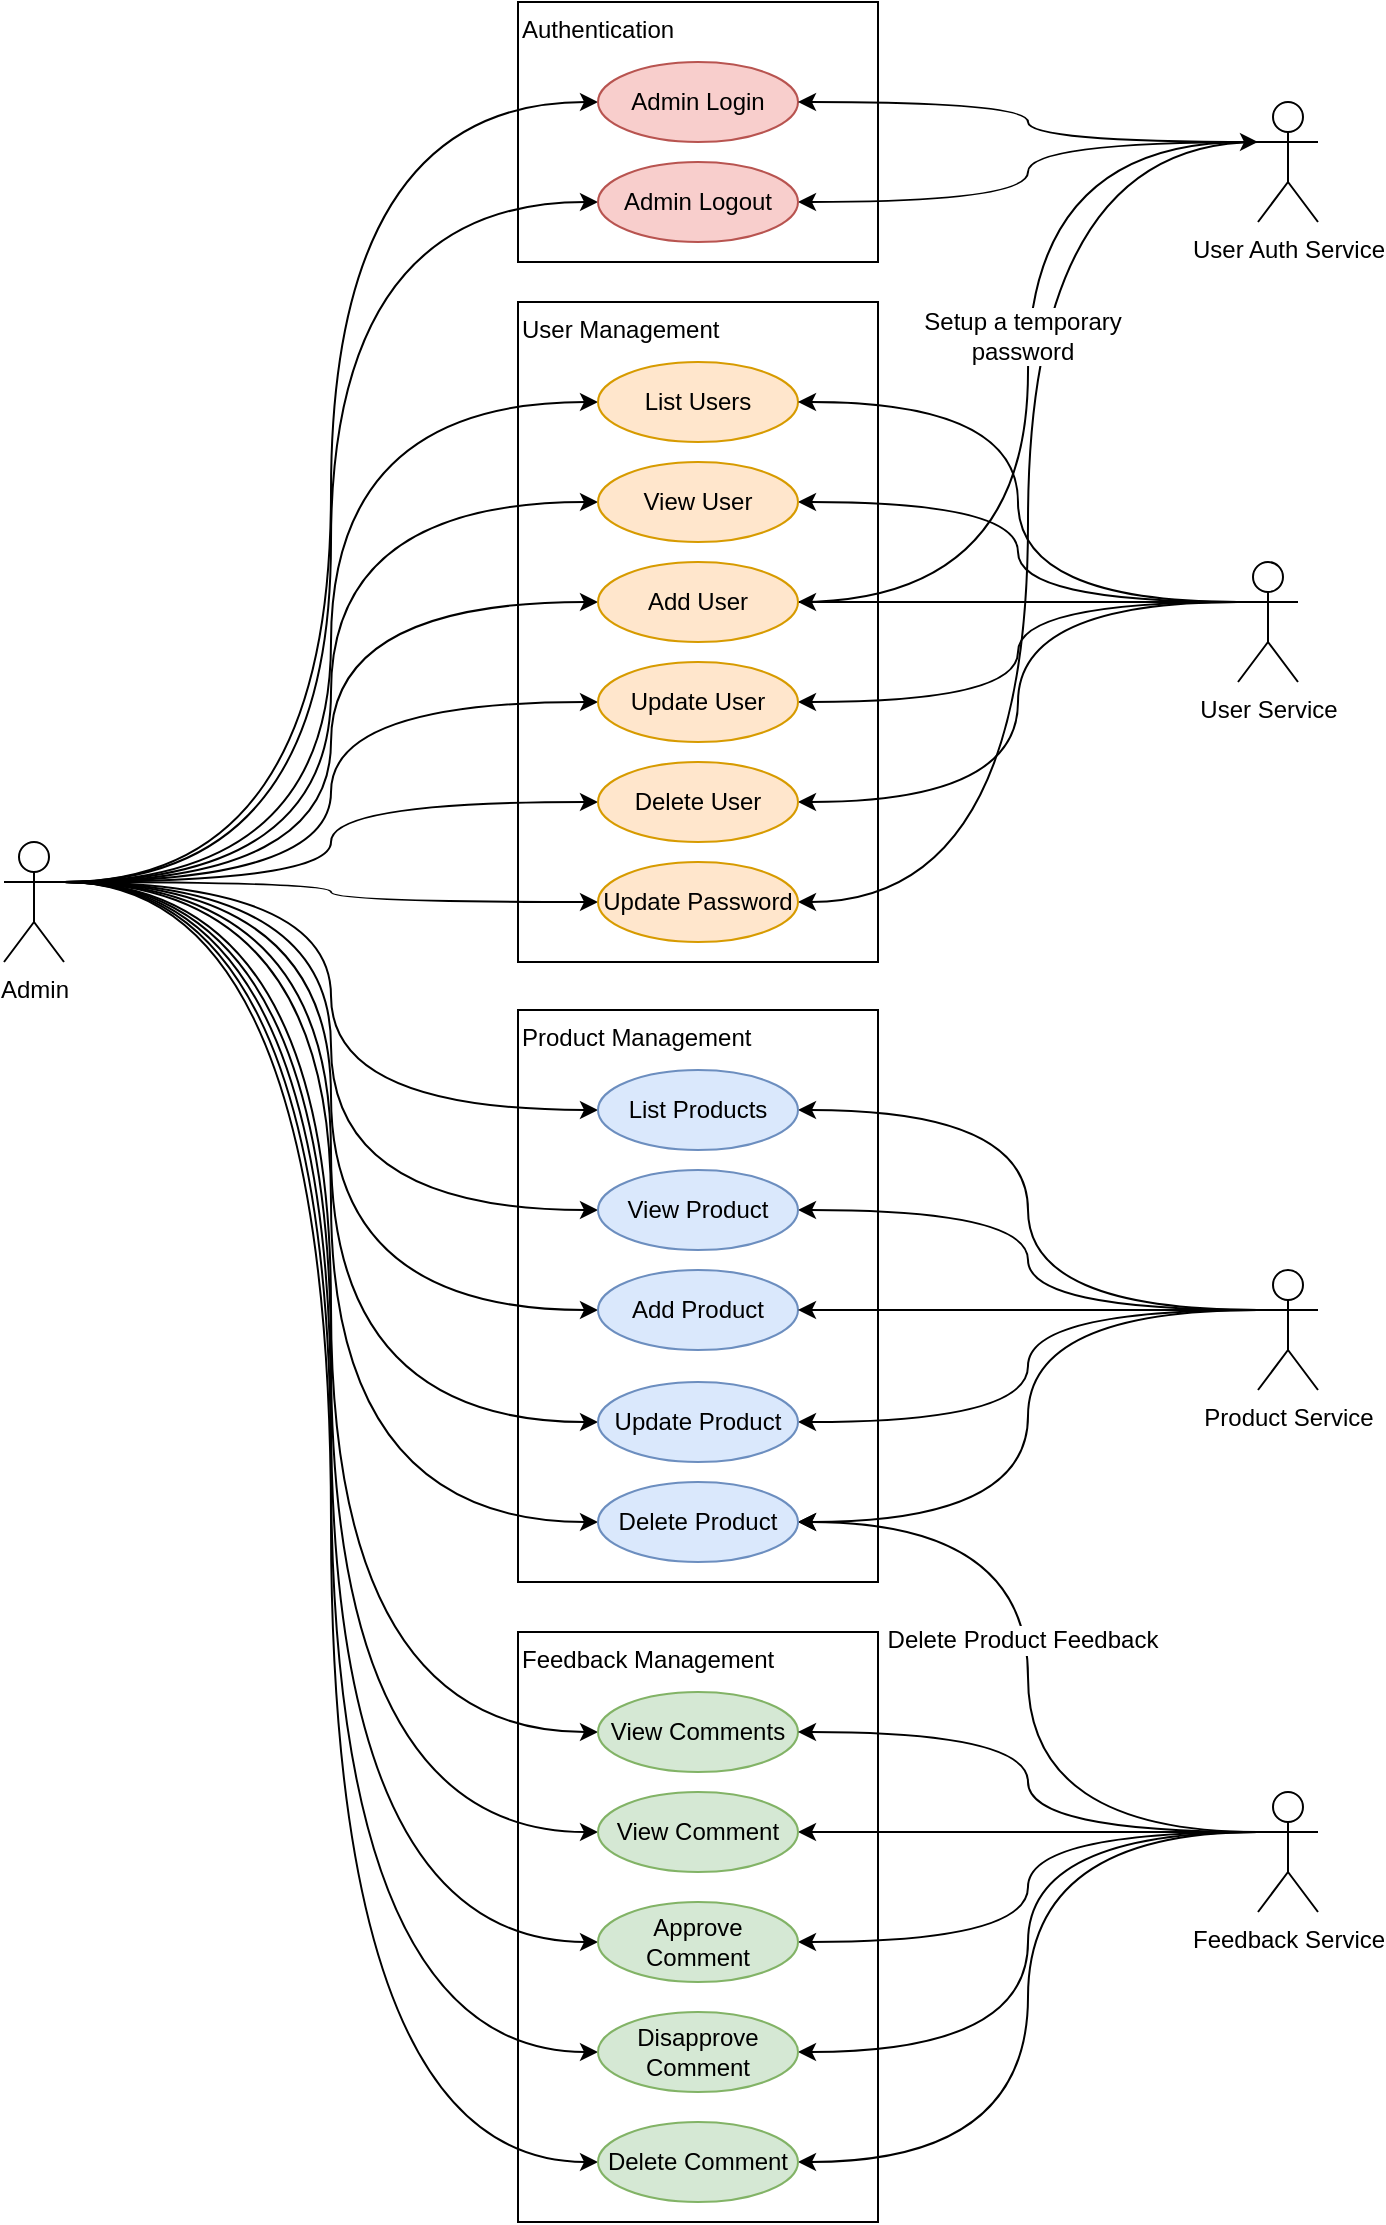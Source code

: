 <mxfile version="10.6.3" type="device"><diagram id="sW77UXgizzEyy9JUMjA0" name="Page-1"><mxGraphModel dx="1343" dy="776" grid="1" gridSize="10" guides="1" tooltips="1" connect="1" arrows="1" fold="1" page="1" pageScale="1" pageWidth="827" pageHeight="1169" math="0" shadow="0"><root><mxCell id="0"/><mxCell id="1" parent="0"/><mxCell id="zVOQGfMeuC_iqOV2cmCH-13" value="Feedback Management" style="rounded=0;whiteSpace=wrap;html=1;align=left;verticalAlign=top;" parent="1" vertex="1"><mxGeometry x="297" y="855" width="180" height="295" as="geometry"/></mxCell><mxCell id="zVOQGfMeuC_iqOV2cmCH-12" value="Product Management" style="rounded=0;whiteSpace=wrap;html=1;align=left;verticalAlign=top;" parent="1" vertex="1"><mxGeometry x="297" y="544" width="180" height="286" as="geometry"/></mxCell><mxCell id="zVOQGfMeuC_iqOV2cmCH-11" value="User Management" style="rounded=0;whiteSpace=wrap;html=1;align=left;verticalAlign=top;" parent="1" vertex="1"><mxGeometry x="297" y="190" width="180" height="330" as="geometry"/></mxCell><mxCell id="zVOQGfMeuC_iqOV2cmCH-10" value="Authentication&lt;div style=&quot;text-align: left&quot;&gt;&lt;/div&gt;" style="rounded=0;whiteSpace=wrap;html=1;align=left;verticalAlign=top;" parent="1" vertex="1"><mxGeometry x="297" y="40" width="180" height="130" as="geometry"/></mxCell><mxCell id="BiRqdjXjlVcTurzkouvx-4" style="edgeStyle=orthogonalEdgeStyle;orthogonalLoop=1;jettySize=auto;html=1;exitX=1;exitY=0.333;exitDx=0;exitDy=0;exitPerimeter=0;entryX=0;entryY=0.5;entryDx=0;entryDy=0;curved=1;" parent="1" source="BiRqdjXjlVcTurzkouvx-1" target="BiRqdjXjlVcTurzkouvx-2" edge="1"><mxGeometry relative="1" as="geometry"/></mxCell><mxCell id="BiRqdjXjlVcTurzkouvx-8" style="edgeStyle=orthogonalEdgeStyle;curved=1;orthogonalLoop=1;jettySize=auto;html=1;exitX=1;exitY=0.333;exitDx=0;exitDy=0;exitPerimeter=0;entryX=0;entryY=0.5;entryDx=0;entryDy=0;" parent="1" source="BiRqdjXjlVcTurzkouvx-1" target="BiRqdjXjlVcTurzkouvx-6" edge="1"><mxGeometry relative="1" as="geometry"/></mxCell><mxCell id="BiRqdjXjlVcTurzkouvx-11" style="edgeStyle=orthogonalEdgeStyle;curved=1;orthogonalLoop=1;jettySize=auto;html=1;exitX=1;exitY=0.333;exitDx=0;exitDy=0;exitPerimeter=0;entryX=0;entryY=0.5;entryDx=0;entryDy=0;" parent="1" source="BiRqdjXjlVcTurzkouvx-1" target="BiRqdjXjlVcTurzkouvx-10" edge="1"><mxGeometry relative="1" as="geometry"/></mxCell><mxCell id="BiRqdjXjlVcTurzkouvx-15" style="edgeStyle=orthogonalEdgeStyle;curved=1;orthogonalLoop=1;jettySize=auto;html=1;exitX=1;exitY=0.333;exitDx=0;exitDy=0;exitPerimeter=0;entryX=0;entryY=0.5;entryDx=0;entryDy=0;" parent="1" source="BiRqdjXjlVcTurzkouvx-1" target="BiRqdjXjlVcTurzkouvx-14" edge="1"><mxGeometry relative="1" as="geometry"/></mxCell><mxCell id="BiRqdjXjlVcTurzkouvx-18" style="edgeStyle=orthogonalEdgeStyle;curved=1;orthogonalLoop=1;jettySize=auto;html=1;exitX=1;exitY=0.333;exitDx=0;exitDy=0;exitPerimeter=0;entryX=0;entryY=0.5;entryDx=0;entryDy=0;" parent="1" source="BiRqdjXjlVcTurzkouvx-1" target="BiRqdjXjlVcTurzkouvx-17" edge="1"><mxGeometry relative="1" as="geometry"/></mxCell><mxCell id="BiRqdjXjlVcTurzkouvx-21" style="edgeStyle=orthogonalEdgeStyle;curved=1;orthogonalLoop=1;jettySize=auto;html=1;exitX=1;exitY=0.333;exitDx=0;exitDy=0;exitPerimeter=0;entryX=0;entryY=0.5;entryDx=0;entryDy=0;" parent="1" source="BiRqdjXjlVcTurzkouvx-1" target="BiRqdjXjlVcTurzkouvx-20" edge="1"><mxGeometry relative="1" as="geometry"/></mxCell><mxCell id="BiRqdjXjlVcTurzkouvx-24" style="edgeStyle=orthogonalEdgeStyle;curved=1;orthogonalLoop=1;jettySize=auto;html=1;exitX=1;exitY=0.333;exitDx=0;exitDy=0;exitPerimeter=0;entryX=0;entryY=0.5;entryDx=0;entryDy=0;" parent="1" source="BiRqdjXjlVcTurzkouvx-1" target="BiRqdjXjlVcTurzkouvx-23" edge="1"><mxGeometry relative="1" as="geometry"/></mxCell><mxCell id="BiRqdjXjlVcTurzkouvx-28" style="edgeStyle=orthogonalEdgeStyle;curved=1;orthogonalLoop=1;jettySize=auto;html=1;exitX=1;exitY=0.333;exitDx=0;exitDy=0;exitPerimeter=0;entryX=0;entryY=0.5;entryDx=0;entryDy=0;" parent="1" source="BiRqdjXjlVcTurzkouvx-1" target="BiRqdjXjlVcTurzkouvx-27" edge="1"><mxGeometry relative="1" as="geometry"/></mxCell><mxCell id="BiRqdjXjlVcTurzkouvx-34" style="edgeStyle=orthogonalEdgeStyle;curved=1;orthogonalLoop=1;jettySize=auto;html=1;exitX=1;exitY=0.333;exitDx=0;exitDy=0;exitPerimeter=0;entryX=0;entryY=0.5;entryDx=0;entryDy=0;" parent="1" source="BiRqdjXjlVcTurzkouvx-1" target="BiRqdjXjlVcTurzkouvx-32" edge="1"><mxGeometry relative="1" as="geometry"/></mxCell><mxCell id="BiRqdjXjlVcTurzkouvx-35" style="edgeStyle=orthogonalEdgeStyle;curved=1;orthogonalLoop=1;jettySize=auto;html=1;exitX=1;exitY=0.333;exitDx=0;exitDy=0;exitPerimeter=0;entryX=0;entryY=0.5;entryDx=0;entryDy=0;" parent="1" source="BiRqdjXjlVcTurzkouvx-1" target="BiRqdjXjlVcTurzkouvx-33" edge="1"><mxGeometry relative="1" as="geometry"/></mxCell><mxCell id="BiRqdjXjlVcTurzkouvx-40" style="edgeStyle=orthogonalEdgeStyle;curved=1;orthogonalLoop=1;jettySize=auto;html=1;exitX=1;exitY=0.333;exitDx=0;exitDy=0;exitPerimeter=0;entryX=0;entryY=0.5;entryDx=0;entryDy=0;" parent="1" source="BiRqdjXjlVcTurzkouvx-1" target="BiRqdjXjlVcTurzkouvx-38" edge="1"><mxGeometry relative="1" as="geometry"/></mxCell><mxCell id="BiRqdjXjlVcTurzkouvx-45" style="edgeStyle=orthogonalEdgeStyle;curved=1;orthogonalLoop=1;jettySize=auto;html=1;exitX=1;exitY=0.333;exitDx=0;exitDy=0;exitPerimeter=0;entryX=0;entryY=0.5;entryDx=0;entryDy=0;" parent="1" source="BiRqdjXjlVcTurzkouvx-1" target="BiRqdjXjlVcTurzkouvx-44" edge="1"><mxGeometry relative="1" as="geometry"/></mxCell><mxCell id="zVOQGfMeuC_iqOV2cmCH-2" style="edgeStyle=orthogonalEdgeStyle;orthogonalLoop=1;jettySize=auto;html=1;exitX=1;exitY=0.333;exitDx=0;exitDy=0;exitPerimeter=0;entryX=0;entryY=0.5;entryDx=0;entryDy=0;curved=1;" parent="1" source="BiRqdjXjlVcTurzkouvx-1" target="zVOQGfMeuC_iqOV2cmCH-1" edge="1"><mxGeometry relative="1" as="geometry"/></mxCell><mxCell id="zVOQGfMeuC_iqOV2cmCH-5" style="edgeStyle=orthogonalEdgeStyle;curved=1;orthogonalLoop=1;jettySize=auto;html=1;exitX=1;exitY=0.333;exitDx=0;exitDy=0;exitPerimeter=0;entryX=0;entryY=0.5;entryDx=0;entryDy=0;" parent="1" source="BiRqdjXjlVcTurzkouvx-1" target="zVOQGfMeuC_iqOV2cmCH-4" edge="1"><mxGeometry relative="1" as="geometry"/></mxCell><mxCell id="zVOQGfMeuC_iqOV2cmCH-8" style="edgeStyle=orthogonalEdgeStyle;curved=1;orthogonalLoop=1;jettySize=auto;html=1;exitX=1;exitY=0.333;exitDx=0;exitDy=0;exitPerimeter=0;entryX=0;entryY=0.5;entryDx=0;entryDy=0;" parent="1" source="BiRqdjXjlVcTurzkouvx-1" target="zVOQGfMeuC_iqOV2cmCH-7" edge="1"><mxGeometry relative="1" as="geometry"/></mxCell><mxCell id="5qyAiKOTb8JWmZhSO0wS-2" style="edgeStyle=orthogonalEdgeStyle;orthogonalLoop=1;jettySize=auto;html=1;exitX=1;exitY=0.333;exitDx=0;exitDy=0;exitPerimeter=0;entryX=0;entryY=0.5;entryDx=0;entryDy=0;curved=1;" parent="1" source="BiRqdjXjlVcTurzkouvx-1" target="5qyAiKOTb8JWmZhSO0wS-1" edge="1"><mxGeometry relative="1" as="geometry"/></mxCell><mxCell id="W7n3jc_6fw5zSsSUf-oo-3" style="edgeStyle=orthogonalEdgeStyle;orthogonalLoop=1;jettySize=auto;html=1;exitX=1;exitY=0.333;exitDx=0;exitDy=0;exitPerimeter=0;entryX=0;entryY=0.5;entryDx=0;entryDy=0;curved=1;" edge="1" parent="1" source="BiRqdjXjlVcTurzkouvx-1" target="W7n3jc_6fw5zSsSUf-oo-1"><mxGeometry relative="1" as="geometry"/></mxCell><mxCell id="W7n3jc_6fw5zSsSUf-oo-5" style="edgeStyle=orthogonalEdgeStyle;curved=1;orthogonalLoop=1;jettySize=auto;html=1;exitX=1;exitY=0.333;exitDx=0;exitDy=0;exitPerimeter=0;entryX=0;entryY=0.5;entryDx=0;entryDy=0;" edge="1" parent="1" source="BiRqdjXjlVcTurzkouvx-1" target="W7n3jc_6fw5zSsSUf-oo-2"><mxGeometry relative="1" as="geometry"/></mxCell><mxCell id="BiRqdjXjlVcTurzkouvx-1" value="Admin&lt;br&gt;" style="shape=umlActor;verticalLabelPosition=bottom;labelBackgroundColor=#ffffff;verticalAlign=top;html=1;outlineConnect=0;" parent="1" vertex="1"><mxGeometry x="40" y="460" width="30" height="60" as="geometry"/></mxCell><mxCell id="BiRqdjXjlVcTurzkouvx-2" value="Admin Login" style="ellipse;whiteSpace=wrap;html=1;fillColor=#f8cecc;strokeColor=#b85450;" parent="1" vertex="1"><mxGeometry x="337" y="70" width="100" height="40" as="geometry"/></mxCell><mxCell id="BiRqdjXjlVcTurzkouvx-5" style="edgeStyle=orthogonalEdgeStyle;curved=1;orthogonalLoop=1;jettySize=auto;html=1;exitX=0;exitY=0.333;exitDx=0;exitDy=0;exitPerimeter=0;entryX=1;entryY=0.5;entryDx=0;entryDy=0;" parent="1" source="BiRqdjXjlVcTurzkouvx-3" target="BiRqdjXjlVcTurzkouvx-2" edge="1"><mxGeometry relative="1" as="geometry"/></mxCell><mxCell id="BiRqdjXjlVcTurzkouvx-39" style="edgeStyle=orthogonalEdgeStyle;curved=1;orthogonalLoop=1;jettySize=auto;html=1;exitX=0;exitY=0.333;exitDx=0;exitDy=0;exitPerimeter=0;entryX=1;entryY=0.5;entryDx=0;entryDy=0;" parent="1" source="BiRqdjXjlVcTurzkouvx-3" target="BiRqdjXjlVcTurzkouvx-38" edge="1"><mxGeometry relative="1" as="geometry"/></mxCell><mxCell id="zVOQGfMeuC_iqOV2cmCH-14" style="edgeStyle=orthogonalEdgeStyle;curved=1;orthogonalLoop=1;jettySize=auto;html=1;exitX=0;exitY=0.333;exitDx=0;exitDy=0;exitPerimeter=0;entryX=1;entryY=0.5;entryDx=0;entryDy=0;" parent="1" source="BiRqdjXjlVcTurzkouvx-3" target="zVOQGfMeuC_iqOV2cmCH-7" edge="1"><mxGeometry relative="1" as="geometry"/></mxCell><mxCell id="BiRqdjXjlVcTurzkouvx-3" value="User Auth Service" style="shape=umlActor;verticalLabelPosition=bottom;labelBackgroundColor=#ffffff;verticalAlign=top;html=1;outlineConnect=0;" parent="1" vertex="1"><mxGeometry x="667" y="90" width="30" height="60" as="geometry"/></mxCell><mxCell id="BiRqdjXjlVcTurzkouvx-6" value="Add Product" style="ellipse;whiteSpace=wrap;html=1;fillColor=#dae8fc;strokeColor=#6c8ebf;" parent="1" vertex="1"><mxGeometry x="337" y="674" width="100" height="40" as="geometry"/></mxCell><mxCell id="BiRqdjXjlVcTurzkouvx-9" style="edgeStyle=orthogonalEdgeStyle;curved=1;orthogonalLoop=1;jettySize=auto;html=1;exitX=0;exitY=0.333;exitDx=0;exitDy=0;exitPerimeter=0;entryX=1;entryY=0.5;entryDx=0;entryDy=0;" parent="1" source="BiRqdjXjlVcTurzkouvx-7" target="BiRqdjXjlVcTurzkouvx-6" edge="1"><mxGeometry relative="1" as="geometry"/></mxCell><mxCell id="BiRqdjXjlVcTurzkouvx-22" style="edgeStyle=orthogonalEdgeStyle;curved=1;orthogonalLoop=1;jettySize=auto;html=1;exitX=0;exitY=0.333;exitDx=0;exitDy=0;exitPerimeter=0;entryX=1;entryY=0.5;entryDx=0;entryDy=0;" parent="1" source="BiRqdjXjlVcTurzkouvx-7" target="BiRqdjXjlVcTurzkouvx-20" edge="1"><mxGeometry relative="1" as="geometry"/></mxCell><mxCell id="BiRqdjXjlVcTurzkouvx-25" style="edgeStyle=orthogonalEdgeStyle;curved=1;orthogonalLoop=1;jettySize=auto;html=1;exitX=0;exitY=0.333;exitDx=0;exitDy=0;exitPerimeter=0;entryX=1;entryY=0.5;entryDx=0;entryDy=0;" parent="1" source="BiRqdjXjlVcTurzkouvx-7" target="BiRqdjXjlVcTurzkouvx-23" edge="1"><mxGeometry relative="1" as="geometry"/></mxCell><mxCell id="BiRqdjXjlVcTurzkouvx-46" style="edgeStyle=orthogonalEdgeStyle;curved=1;orthogonalLoop=1;jettySize=auto;html=1;exitX=0;exitY=0.333;exitDx=0;exitDy=0;exitPerimeter=0;entryX=1;entryY=0.5;entryDx=0;entryDy=0;" parent="1" source="BiRqdjXjlVcTurzkouvx-7" target="BiRqdjXjlVcTurzkouvx-44" edge="1"><mxGeometry relative="1" as="geometry"/></mxCell><mxCell id="5qyAiKOTb8JWmZhSO0wS-3" style="edgeStyle=orthogonalEdgeStyle;curved=1;orthogonalLoop=1;jettySize=auto;html=1;exitX=0;exitY=0.333;exitDx=0;exitDy=0;exitPerimeter=0;entryX=1;entryY=0.5;entryDx=0;entryDy=0;" parent="1" source="BiRqdjXjlVcTurzkouvx-7" target="5qyAiKOTb8JWmZhSO0wS-1" edge="1"><mxGeometry relative="1" as="geometry"/></mxCell><mxCell id="BiRqdjXjlVcTurzkouvx-7" value="Product Service" style="shape=umlActor;verticalLabelPosition=bottom;labelBackgroundColor=#ffffff;verticalAlign=top;html=1;outlineConnect=0;" parent="1" vertex="1"><mxGeometry x="667" y="674" width="30" height="60" as="geometry"/></mxCell><mxCell id="BiRqdjXjlVcTurzkouvx-10" value="View Comments" style="ellipse;whiteSpace=wrap;html=1;fillColor=#d5e8d4;strokeColor=#82b366;" parent="1" vertex="1"><mxGeometry x="337" y="885" width="100" height="40" as="geometry"/></mxCell><mxCell id="BiRqdjXjlVcTurzkouvx-13" style="edgeStyle=orthogonalEdgeStyle;curved=1;orthogonalLoop=1;jettySize=auto;html=1;exitX=0;exitY=0.333;exitDx=0;exitDy=0;exitPerimeter=0;entryX=1;entryY=0.5;entryDx=0;entryDy=0;" parent="1" source="BiRqdjXjlVcTurzkouvx-12" target="BiRqdjXjlVcTurzkouvx-10" edge="1"><mxGeometry relative="1" as="geometry"/></mxCell><mxCell id="BiRqdjXjlVcTurzkouvx-16" style="edgeStyle=orthogonalEdgeStyle;curved=1;orthogonalLoop=1;jettySize=auto;html=1;exitX=0;exitY=0.333;exitDx=0;exitDy=0;exitPerimeter=0;entryX=1;entryY=0.5;entryDx=0;entryDy=0;" parent="1" source="BiRqdjXjlVcTurzkouvx-12" target="BiRqdjXjlVcTurzkouvx-14" edge="1"><mxGeometry relative="1" as="geometry"/></mxCell><mxCell id="BiRqdjXjlVcTurzkouvx-19" style="edgeStyle=orthogonalEdgeStyle;curved=1;orthogonalLoop=1;jettySize=auto;html=1;exitX=0;exitY=0.333;exitDx=0;exitDy=0;exitPerimeter=0;entryX=1;entryY=0.5;entryDx=0;entryDy=0;" parent="1" source="BiRqdjXjlVcTurzkouvx-12" target="BiRqdjXjlVcTurzkouvx-17" edge="1"><mxGeometry relative="1" as="geometry"/></mxCell><mxCell id="BiRqdjXjlVcTurzkouvx-26" style="edgeStyle=orthogonalEdgeStyle;curved=1;orthogonalLoop=1;jettySize=auto;html=1;exitX=0;exitY=0.333;exitDx=0;exitDy=0;exitPerimeter=0;entryX=1;entryY=0.5;entryDx=0;entryDy=0;" parent="1" source="BiRqdjXjlVcTurzkouvx-12" target="BiRqdjXjlVcTurzkouvx-23" edge="1"><mxGeometry relative="1" as="geometry"/></mxCell><mxCell id="BiRqdjXjlVcTurzkouvx-43" value="Delete Product Feedback" style="text;html=1;resizable=0;points=[];align=center;verticalAlign=middle;labelBackgroundColor=#ffffff;" parent="BiRqdjXjlVcTurzkouvx-26" vertex="1" connectable="0"><mxGeometry x="0.096" y="3" relative="1" as="geometry"><mxPoint as="offset"/></mxGeometry></mxCell><mxCell id="W7n3jc_6fw5zSsSUf-oo-4" style="edgeStyle=orthogonalEdgeStyle;curved=1;orthogonalLoop=1;jettySize=auto;html=1;exitX=0;exitY=0.333;exitDx=0;exitDy=0;exitPerimeter=0;entryX=1;entryY=0.5;entryDx=0;entryDy=0;" edge="1" parent="1" source="BiRqdjXjlVcTurzkouvx-12" target="W7n3jc_6fw5zSsSUf-oo-1"><mxGeometry relative="1" as="geometry"/></mxCell><mxCell id="W7n3jc_6fw5zSsSUf-oo-6" style="edgeStyle=orthogonalEdgeStyle;curved=1;orthogonalLoop=1;jettySize=auto;html=1;exitX=0;exitY=0.333;exitDx=0;exitDy=0;exitPerimeter=0;entryX=1;entryY=0.5;entryDx=0;entryDy=0;" edge="1" parent="1" source="BiRqdjXjlVcTurzkouvx-12" target="W7n3jc_6fw5zSsSUf-oo-2"><mxGeometry relative="1" as="geometry"/></mxCell><mxCell id="BiRqdjXjlVcTurzkouvx-12" value="Feedback Service" style="shape=umlActor;verticalLabelPosition=bottom;labelBackgroundColor=#ffffff;verticalAlign=top;html=1;outlineConnect=0;" parent="1" vertex="1"><mxGeometry x="667" y="935" width="30" height="60" as="geometry"/></mxCell><mxCell id="BiRqdjXjlVcTurzkouvx-14" value="Approve Comment" style="ellipse;whiteSpace=wrap;html=1;fillColor=#d5e8d4;strokeColor=#82b366;" parent="1" vertex="1"><mxGeometry x="337" y="990" width="100" height="40" as="geometry"/></mxCell><mxCell id="BiRqdjXjlVcTurzkouvx-17" value="Delete Comment" style="ellipse;whiteSpace=wrap;html=1;fillColor=#d5e8d4;strokeColor=#82b366;" parent="1" vertex="1"><mxGeometry x="337" y="1100" width="100" height="40" as="geometry"/></mxCell><mxCell id="BiRqdjXjlVcTurzkouvx-20" value="List Products" style="ellipse;whiteSpace=wrap;html=1;fillColor=#dae8fc;strokeColor=#6c8ebf;" parent="1" vertex="1"><mxGeometry x="337" y="574" width="100" height="40" as="geometry"/></mxCell><mxCell id="BiRqdjXjlVcTurzkouvx-23" value="Delete Product" style="ellipse;whiteSpace=wrap;html=1;fillColor=#dae8fc;strokeColor=#6c8ebf;" parent="1" vertex="1"><mxGeometry x="337" y="780" width="100" height="40" as="geometry"/></mxCell><mxCell id="BiRqdjXjlVcTurzkouvx-27" value="List Users" style="ellipse;whiteSpace=wrap;html=1;fillColor=#ffe6cc;strokeColor=#d79b00;" parent="1" vertex="1"><mxGeometry x="337" y="220" width="100" height="40" as="geometry"/></mxCell><mxCell id="BiRqdjXjlVcTurzkouvx-30" style="edgeStyle=orthogonalEdgeStyle;curved=1;orthogonalLoop=1;jettySize=auto;html=1;exitX=0;exitY=0.333;exitDx=0;exitDy=0;exitPerimeter=0;entryX=1;entryY=0.5;entryDx=0;entryDy=0;" parent="1" source="BiRqdjXjlVcTurzkouvx-29" target="BiRqdjXjlVcTurzkouvx-27" edge="1"><mxGeometry relative="1" as="geometry"/></mxCell><mxCell id="BiRqdjXjlVcTurzkouvx-36" style="edgeStyle=orthogonalEdgeStyle;curved=1;orthogonalLoop=1;jettySize=auto;html=1;exitX=0;exitY=0.333;exitDx=0;exitDy=0;exitPerimeter=0;entryX=1;entryY=0.5;entryDx=0;entryDy=0;" parent="1" source="BiRqdjXjlVcTurzkouvx-29" target="BiRqdjXjlVcTurzkouvx-32" edge="1"><mxGeometry relative="1" as="geometry"/></mxCell><mxCell id="BiRqdjXjlVcTurzkouvx-37" style="edgeStyle=orthogonalEdgeStyle;curved=1;orthogonalLoop=1;jettySize=auto;html=1;exitX=0;exitY=0.333;exitDx=0;exitDy=0;exitPerimeter=0;entryX=1;entryY=0.5;entryDx=0;entryDy=0;" parent="1" source="BiRqdjXjlVcTurzkouvx-29" target="BiRqdjXjlVcTurzkouvx-33" edge="1"><mxGeometry relative="1" as="geometry"/></mxCell><mxCell id="zVOQGfMeuC_iqOV2cmCH-3" style="edgeStyle=orthogonalEdgeStyle;curved=1;orthogonalLoop=1;jettySize=auto;html=1;exitX=0;exitY=0.333;exitDx=0;exitDy=0;exitPerimeter=0;entryX=1;entryY=0.5;entryDx=0;entryDy=0;" parent="1" source="BiRqdjXjlVcTurzkouvx-29" target="zVOQGfMeuC_iqOV2cmCH-1" edge="1"><mxGeometry relative="1" as="geometry"/></mxCell><mxCell id="zVOQGfMeuC_iqOV2cmCH-6" style="edgeStyle=orthogonalEdgeStyle;curved=1;orthogonalLoop=1;jettySize=auto;html=1;exitX=0;exitY=0.333;exitDx=0;exitDy=0;exitPerimeter=0;entryX=1;entryY=0.5;entryDx=0;entryDy=0;" parent="1" source="BiRqdjXjlVcTurzkouvx-29" target="zVOQGfMeuC_iqOV2cmCH-4" edge="1"><mxGeometry relative="1" as="geometry"/></mxCell><mxCell id="BiRqdjXjlVcTurzkouvx-29" value="User Service" style="shape=umlActor;verticalLabelPosition=bottom;labelBackgroundColor=#ffffff;verticalAlign=top;html=1;outlineConnect=0;" parent="1" vertex="1"><mxGeometry x="657" y="320" width="30" height="60" as="geometry"/></mxCell><mxCell id="BiRqdjXjlVcTurzkouvx-32" value="Update User" style="ellipse;whiteSpace=wrap;html=1;fillColor=#ffe6cc;strokeColor=#d79b00;" parent="1" vertex="1"><mxGeometry x="337" y="370" width="100" height="40" as="geometry"/></mxCell><mxCell id="BiRqdjXjlVcTurzkouvx-33" value="Delete User" style="ellipse;whiteSpace=wrap;html=1;fillColor=#ffe6cc;strokeColor=#d79b00;" parent="1" vertex="1"><mxGeometry x="337" y="420" width="100" height="40" as="geometry"/></mxCell><mxCell id="BiRqdjXjlVcTurzkouvx-38" value="Admin Logout" style="ellipse;whiteSpace=wrap;html=1;fillColor=#f8cecc;strokeColor=#b85450;" parent="1" vertex="1"><mxGeometry x="337" y="120" width="100" height="40" as="geometry"/></mxCell><mxCell id="BiRqdjXjlVcTurzkouvx-44" value="View Product" style="ellipse;whiteSpace=wrap;html=1;fillColor=#dae8fc;strokeColor=#6c8ebf;" parent="1" vertex="1"><mxGeometry x="337" y="624" width="100" height="40" as="geometry"/></mxCell><mxCell id="zVOQGfMeuC_iqOV2cmCH-1" value="View User" style="ellipse;whiteSpace=wrap;html=1;fillColor=#ffe6cc;strokeColor=#d79b00;" parent="1" vertex="1"><mxGeometry x="337" y="270" width="100" height="40" as="geometry"/></mxCell><mxCell id="5qyAiKOTb8JWmZhSO0wS-4" style="edgeStyle=orthogonalEdgeStyle;curved=1;orthogonalLoop=1;jettySize=auto;html=1;exitX=1;exitY=0.5;exitDx=0;exitDy=0;entryX=0;entryY=0.333;entryDx=0;entryDy=0;entryPerimeter=0;" parent="1" source="zVOQGfMeuC_iqOV2cmCH-4" target="BiRqdjXjlVcTurzkouvx-3" edge="1"><mxGeometry relative="1" as="geometry"/></mxCell><mxCell id="5qyAiKOTb8JWmZhSO0wS-5" value="Setup a temporary&lt;br&gt;password" style="text;html=1;resizable=0;points=[];align=center;verticalAlign=middle;labelBackgroundColor=#ffffff;" parent="5qyAiKOTb8JWmZhSO0wS-4" vertex="1" connectable="0"><mxGeometry x="0.078" y="3" relative="1" as="geometry"><mxPoint as="offset"/></mxGeometry></mxCell><mxCell id="zVOQGfMeuC_iqOV2cmCH-4" value="Add User" style="ellipse;whiteSpace=wrap;html=1;fillColor=#ffe6cc;strokeColor=#d79b00;" parent="1" vertex="1"><mxGeometry x="337" y="320" width="100" height="40" as="geometry"/></mxCell><mxCell id="zVOQGfMeuC_iqOV2cmCH-7" value="Update Password" style="ellipse;whiteSpace=wrap;html=1;fillColor=#ffe6cc;strokeColor=#d79b00;" parent="1" vertex="1"><mxGeometry x="337" y="470" width="100" height="40" as="geometry"/></mxCell><mxCell id="5qyAiKOTb8JWmZhSO0wS-1" value="Update Product" style="ellipse;whiteSpace=wrap;html=1;fillColor=#dae8fc;strokeColor=#6c8ebf;" parent="1" vertex="1"><mxGeometry x="337" y="730" width="100" height="40" as="geometry"/></mxCell><mxCell id="W7n3jc_6fw5zSsSUf-oo-1" value="View Comment" style="ellipse;whiteSpace=wrap;html=1;fillColor=#d5e8d4;strokeColor=#82b366;" vertex="1" parent="1"><mxGeometry x="337" y="935" width="100" height="40" as="geometry"/></mxCell><mxCell id="W7n3jc_6fw5zSsSUf-oo-2" value="Disapprove Comment" style="ellipse;whiteSpace=wrap;html=1;fillColor=#d5e8d4;strokeColor=#82b366;" vertex="1" parent="1"><mxGeometry x="337" y="1045" width="100" height="40" as="geometry"/></mxCell></root></mxGraphModel></diagram></mxfile>